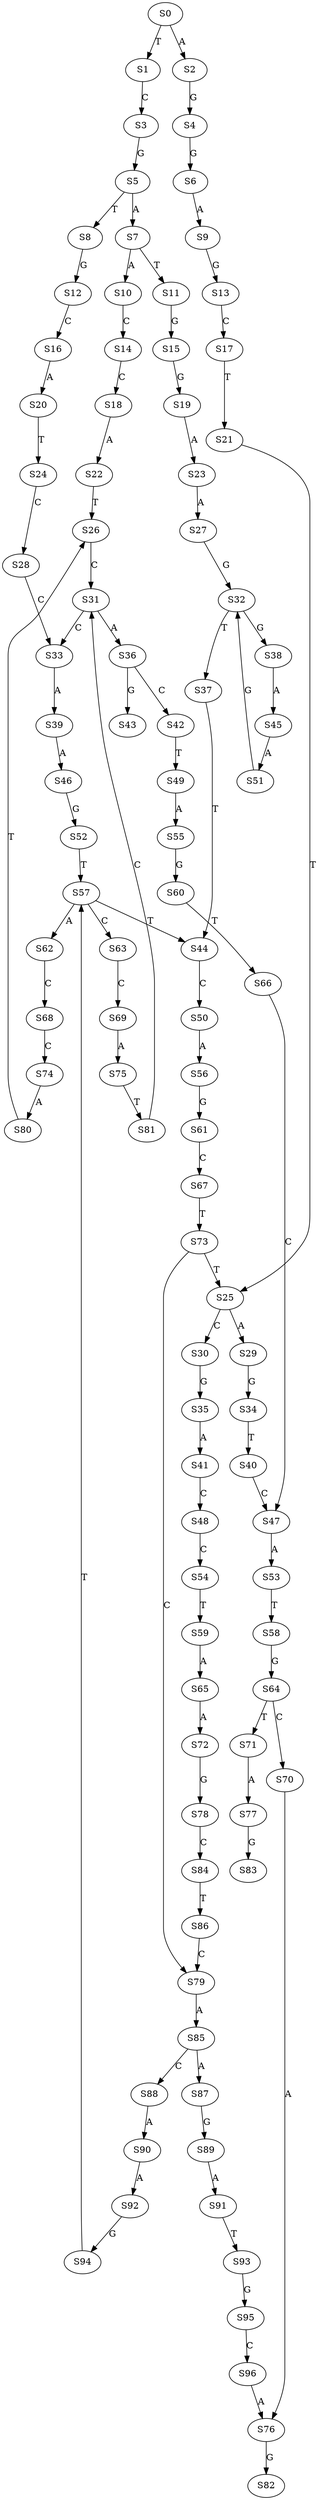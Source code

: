strict digraph  {
	S0 -> S1 [ label = T ];
	S0 -> S2 [ label = A ];
	S1 -> S3 [ label = C ];
	S2 -> S4 [ label = G ];
	S3 -> S5 [ label = G ];
	S4 -> S6 [ label = G ];
	S5 -> S7 [ label = A ];
	S5 -> S8 [ label = T ];
	S6 -> S9 [ label = A ];
	S7 -> S10 [ label = A ];
	S7 -> S11 [ label = T ];
	S8 -> S12 [ label = G ];
	S9 -> S13 [ label = G ];
	S10 -> S14 [ label = C ];
	S11 -> S15 [ label = G ];
	S12 -> S16 [ label = C ];
	S13 -> S17 [ label = C ];
	S14 -> S18 [ label = C ];
	S15 -> S19 [ label = G ];
	S16 -> S20 [ label = A ];
	S17 -> S21 [ label = T ];
	S18 -> S22 [ label = A ];
	S19 -> S23 [ label = A ];
	S20 -> S24 [ label = T ];
	S21 -> S25 [ label = T ];
	S22 -> S26 [ label = T ];
	S23 -> S27 [ label = A ];
	S24 -> S28 [ label = C ];
	S25 -> S29 [ label = A ];
	S25 -> S30 [ label = C ];
	S26 -> S31 [ label = C ];
	S27 -> S32 [ label = G ];
	S28 -> S33 [ label = C ];
	S29 -> S34 [ label = G ];
	S30 -> S35 [ label = G ];
	S31 -> S33 [ label = C ];
	S31 -> S36 [ label = A ];
	S32 -> S37 [ label = T ];
	S32 -> S38 [ label = G ];
	S33 -> S39 [ label = A ];
	S34 -> S40 [ label = T ];
	S35 -> S41 [ label = A ];
	S36 -> S42 [ label = C ];
	S36 -> S43 [ label = G ];
	S37 -> S44 [ label = T ];
	S38 -> S45 [ label = A ];
	S39 -> S46 [ label = A ];
	S40 -> S47 [ label = C ];
	S41 -> S48 [ label = C ];
	S42 -> S49 [ label = T ];
	S44 -> S50 [ label = C ];
	S45 -> S51 [ label = A ];
	S46 -> S52 [ label = G ];
	S47 -> S53 [ label = A ];
	S48 -> S54 [ label = C ];
	S49 -> S55 [ label = A ];
	S50 -> S56 [ label = A ];
	S51 -> S32 [ label = G ];
	S52 -> S57 [ label = T ];
	S53 -> S58 [ label = T ];
	S54 -> S59 [ label = T ];
	S55 -> S60 [ label = G ];
	S56 -> S61 [ label = G ];
	S57 -> S44 [ label = T ];
	S57 -> S62 [ label = A ];
	S57 -> S63 [ label = C ];
	S58 -> S64 [ label = G ];
	S59 -> S65 [ label = A ];
	S60 -> S66 [ label = T ];
	S61 -> S67 [ label = C ];
	S62 -> S68 [ label = C ];
	S63 -> S69 [ label = C ];
	S64 -> S70 [ label = C ];
	S64 -> S71 [ label = T ];
	S65 -> S72 [ label = A ];
	S66 -> S47 [ label = C ];
	S67 -> S73 [ label = T ];
	S68 -> S74 [ label = C ];
	S69 -> S75 [ label = A ];
	S70 -> S76 [ label = A ];
	S71 -> S77 [ label = A ];
	S72 -> S78 [ label = G ];
	S73 -> S25 [ label = T ];
	S73 -> S79 [ label = C ];
	S74 -> S80 [ label = A ];
	S75 -> S81 [ label = T ];
	S76 -> S82 [ label = G ];
	S77 -> S83 [ label = G ];
	S78 -> S84 [ label = C ];
	S79 -> S85 [ label = A ];
	S80 -> S26 [ label = T ];
	S81 -> S31 [ label = C ];
	S84 -> S86 [ label = T ];
	S85 -> S87 [ label = A ];
	S85 -> S88 [ label = C ];
	S86 -> S79 [ label = C ];
	S87 -> S89 [ label = G ];
	S88 -> S90 [ label = A ];
	S89 -> S91 [ label = A ];
	S90 -> S92 [ label = A ];
	S91 -> S93 [ label = T ];
	S92 -> S94 [ label = G ];
	S93 -> S95 [ label = G ];
	S94 -> S57 [ label = T ];
	S95 -> S96 [ label = C ];
	S96 -> S76 [ label = A ];
}
